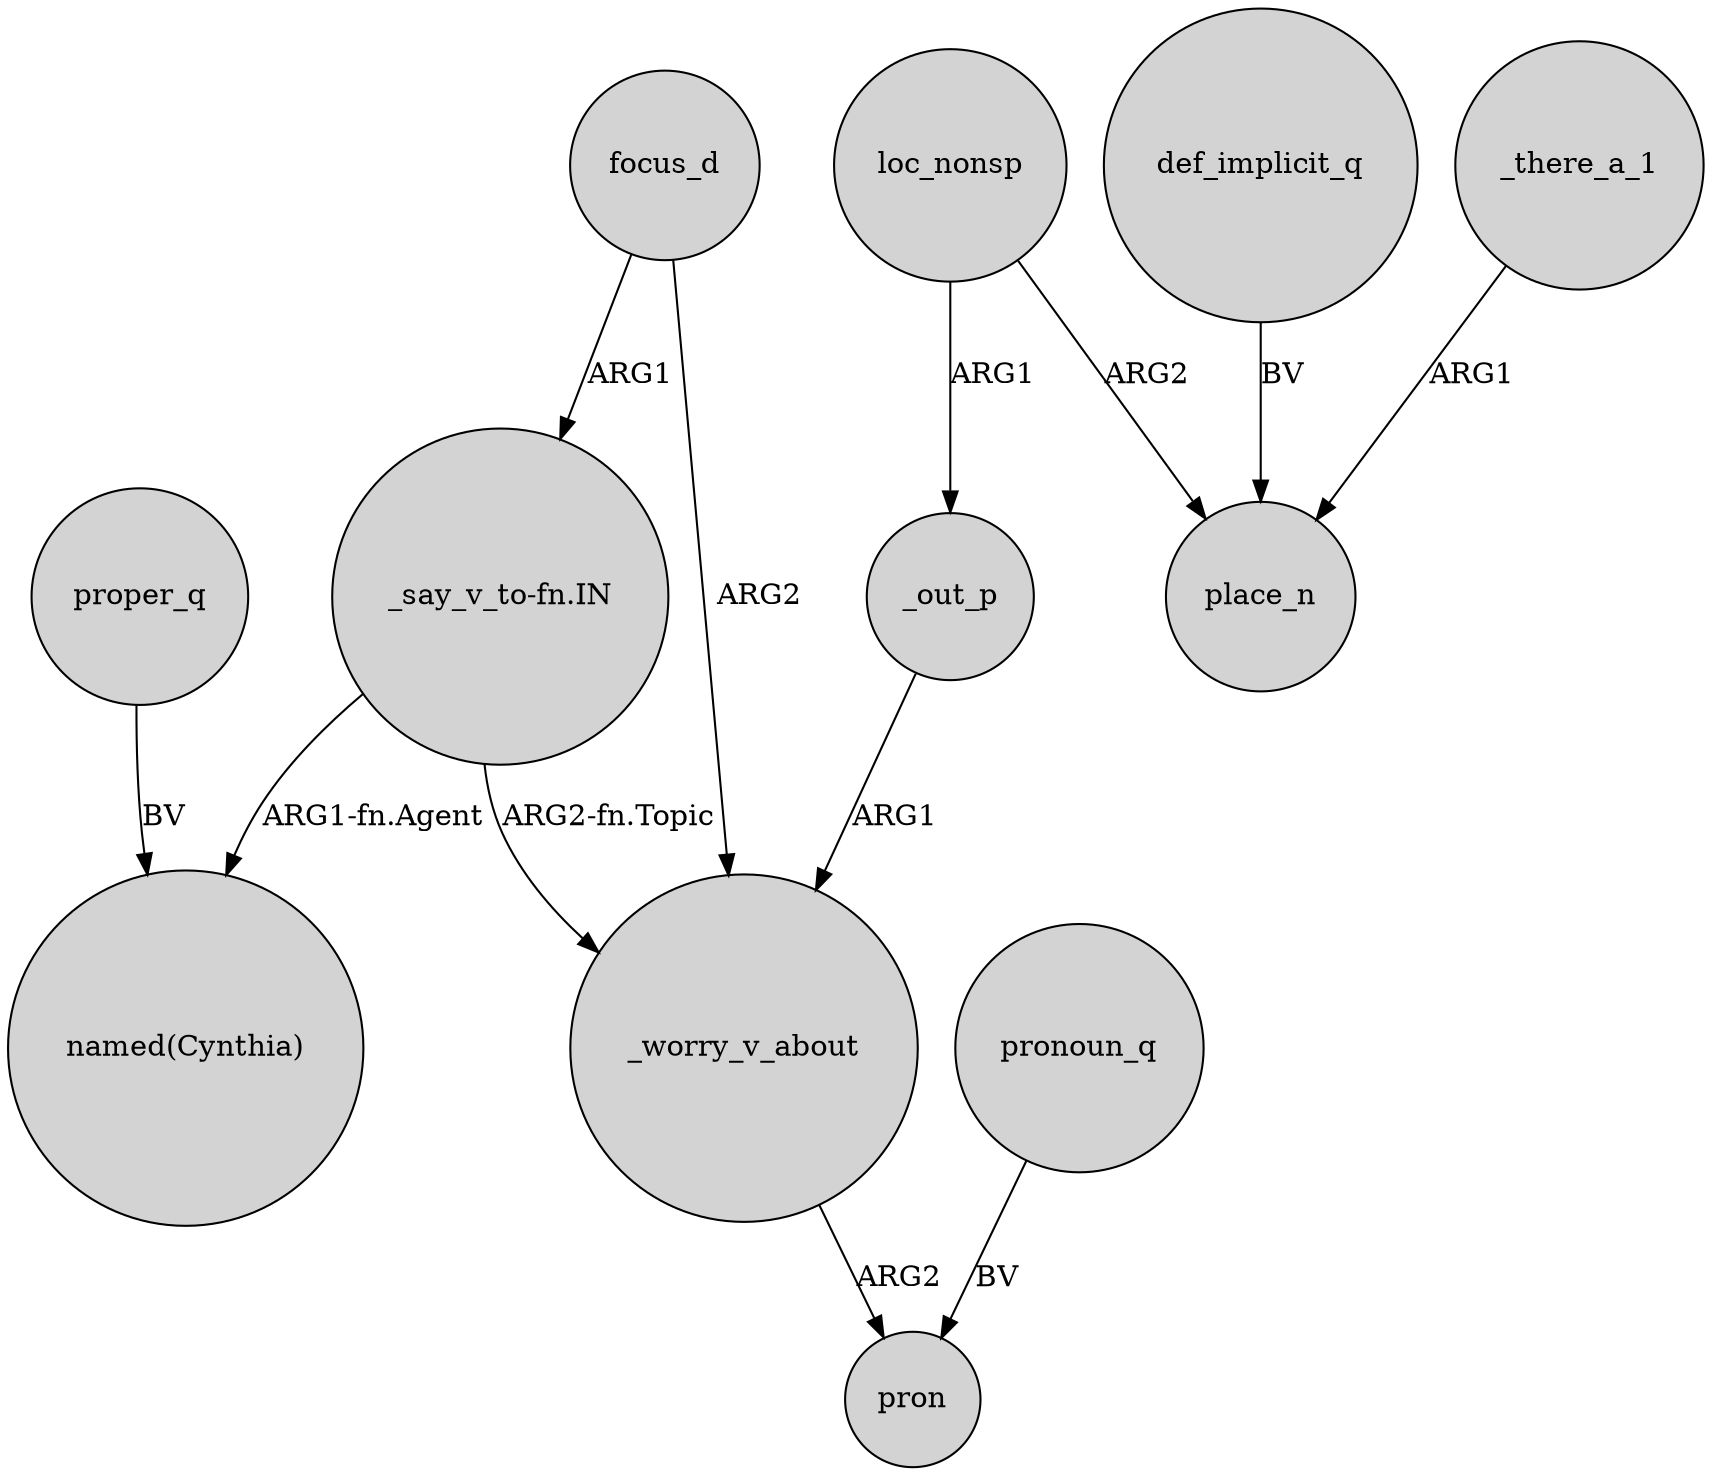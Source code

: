 digraph {
	node [shape=circle style=filled]
	proper_q -> "named(Cynthia)" [label=BV]
	"_say_v_to-fn.IN" -> _worry_v_about [label="ARG2-fn.Topic"]
	loc_nonsp -> place_n [label=ARG2]
	def_implicit_q -> place_n [label=BV]
	loc_nonsp -> _out_p [label=ARG1]
	_out_p -> _worry_v_about [label=ARG1]
	_worry_v_about -> pron [label=ARG2]
	focus_d -> _worry_v_about [label=ARG2]
	_there_a_1 -> place_n [label=ARG1]
	focus_d -> "_say_v_to-fn.IN" [label=ARG1]
	"_say_v_to-fn.IN" -> "named(Cynthia)" [label="ARG1-fn.Agent"]
	pronoun_q -> pron [label=BV]
}
